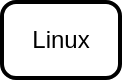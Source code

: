 <mxfile version="24.2.5" type="github">
  <diagram name="第 1 页" id="Zi5R2xZfJovAhAtSAVTn">
    <mxGraphModel>
      <root>
        <mxCell id="0" />
        <mxCell id="1" parent="0" />
        <mxCell id="2" value="Linux" style="rounded=1;absoluteArcSize=1;arcSize=14;whiteSpace=wrap;strokeWidth=2;" vertex="1" parent="1">
          <mxGeometry x="15" y="15" width="59" height="38" as="geometry" />
        </mxCell>
      </root>
    </mxGraphModel>
  </diagram>
</mxfile>
